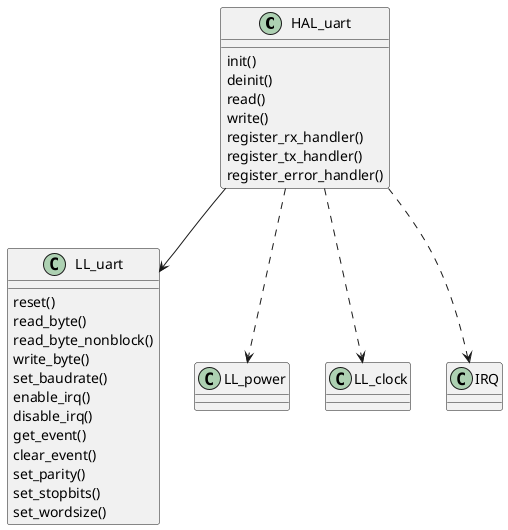 @startuml
class HAL_uart {
	init()
	deinit()
	read()
	write()
	register_rx_handler()
	register_tx_handler()
	register_error_handler()
}

class LL_uart {
	reset()
	read_byte()
	read_byte_nonblock()
	write_byte()
	set_baudrate()
	enable_irq()
	disable_irq()
	get_event()
	clear_event()
	set_parity()
	set_stopbits()
	set_wordsize()
}

HAL_uart --> LL_uart
HAL_uart ..> LL_power
HAL_uart ..> LL_clock
HAL_uart ..> IRQ
@enduml
